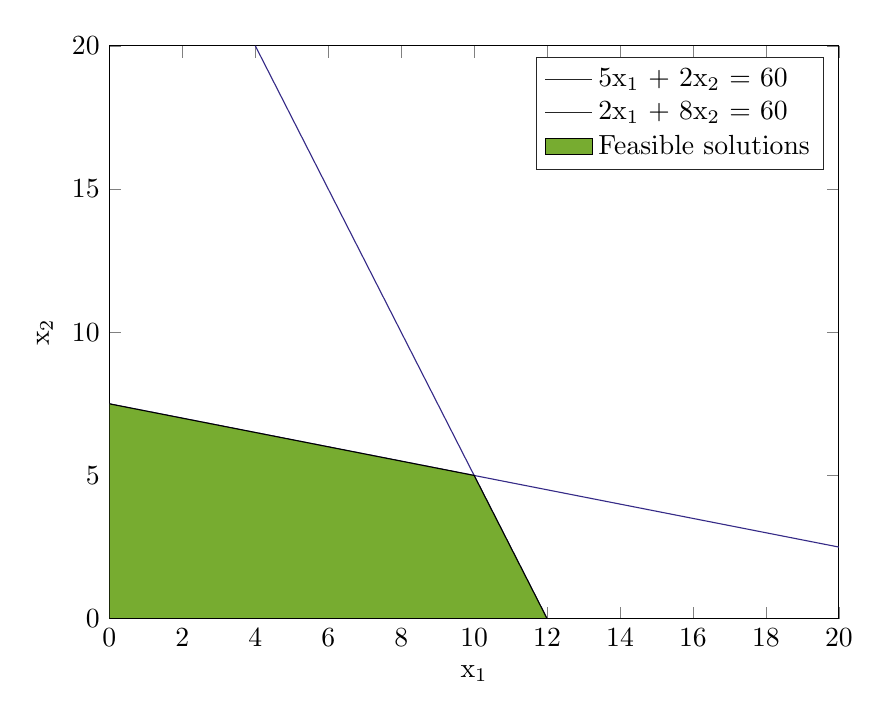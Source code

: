 % This file was created by matlab2tikz.
%
%The latest updates can be retrieved from
%  http://www.mathworks.com/matlabcentral/fileexchange/22022-matlab2tikz-matlab2tikz
%where you can also make suggestions and rate matlab2tikz.
%
\definecolor{mycolor1}{rgb}{0.466,0.674,0.188}%
%
\begin{tikzpicture}

\begin{axis}[%
width=0.764\textwidth,
height=0.6\textwidth,
at={(0\textwidth,0\textwidth)},
scale only axis,
colormap={mymap}{[1pt] rgb(0pt)=(0.208,0.166,0.529); rgb(1pt)=(0.212,0.19,0.578); rgb(2pt)=(0.212,0.214,0.627); rgb(3pt)=(0.208,0.239,0.677); rgb(4pt)=(0.196,0.264,0.728); rgb(5pt)=(0.171,0.292,0.779); rgb(6pt)=(0.125,0.324,0.83); rgb(7pt)=(0.059,0.36,0.868); rgb(8pt)=(0.012,0.388,0.882); rgb(9pt)=(0.006,0.409,0.883); rgb(10pt)=(0.017,0.427,0.879); rgb(11pt)=(0.033,0.443,0.872); rgb(12pt)=(0.05,0.459,0.864); rgb(13pt)=(0.063,0.474,0.855); rgb(14pt)=(0.072,0.489,0.847); rgb(15pt)=(0.078,0.504,0.838); rgb(16pt)=(0.079,0.52,0.831); rgb(17pt)=(0.075,0.538,0.826); rgb(18pt)=(0.064,0.557,0.824); rgb(19pt)=(0.049,0.577,0.823); rgb(20pt)=(0.034,0.597,0.82); rgb(21pt)=(0.026,0.614,0.814); rgb(22pt)=(0.024,0.629,0.804); rgb(23pt)=(0.023,0.642,0.791); rgb(24pt)=(0.023,0.653,0.777); rgb(25pt)=(0.027,0.664,0.761); rgb(26pt)=(0.038,0.674,0.744); rgb(27pt)=(0.059,0.684,0.725); rgb(28pt)=(0.084,0.693,0.706); rgb(29pt)=(0.113,0.702,0.686); rgb(30pt)=(0.145,0.71,0.665); rgb(31pt)=(0.18,0.718,0.642); rgb(32pt)=(0.218,0.725,0.619); rgb(33pt)=(0.259,0.732,0.595); rgb(34pt)=(0.302,0.738,0.571); rgb(35pt)=(0.348,0.742,0.547); rgb(36pt)=(0.395,0.746,0.524); rgb(37pt)=(0.442,0.748,0.503); rgb(38pt)=(0.487,0.749,0.484); rgb(39pt)=(0.53,0.749,0.466); rgb(40pt)=(0.571,0.749,0.449); rgb(41pt)=(0.61,0.747,0.434); rgb(42pt)=(0.647,0.746,0.419); rgb(43pt)=(0.683,0.743,0.404); rgb(44pt)=(0.718,0.741,0.39); rgb(45pt)=(0.752,0.738,0.377); rgb(46pt)=(0.786,0.736,0.363); rgb(47pt)=(0.819,0.733,0.35); rgb(48pt)=(0.851,0.73,0.336); rgb(49pt)=(0.882,0.727,0.322); rgb(50pt)=(0.914,0.726,0.306); rgb(51pt)=(0.945,0.726,0.289); rgb(52pt)=(0.974,0.731,0.267); rgb(53pt)=(0.994,0.745,0.24); rgb(54pt)=(0.999,0.765,0.216); rgb(55pt)=(0.996,0.786,0.197); rgb(56pt)=(0.988,0.807,0.179); rgb(57pt)=(0.979,0.827,0.163); rgb(58pt)=(0.97,0.848,0.147); rgb(59pt)=(0.963,0.871,0.131); rgb(60pt)=(0.959,0.895,0.113); rgb(61pt)=(0.96,0.922,0.095); rgb(62pt)=(0.966,0.951,0.076); rgb(63pt)=(0.976,0.983,0.054)},
xmin=0,
xmax=20,
xlabel={$\text{x}_\text{1}$},
ymin=0,
ymax=20,
ylabel={$\text{x}_\text{2}$},
axis background/.style={fill=white},
legend style={legend cell align=left,align=left,draw=white!15!black}
]
\addplot[contour prepared, contour prepared format=matlab, contour/labels=false] table[row sep=crcr] {%
%
0	351\\
4	20\\
4	20\\
4.032	19.92\\
4.064	19.84\\
4.08	19.8\\
4.096	19.76\\
4.128	19.68\\
4.16	19.6\\
4.16	19.6\\
4.192	19.52\\
4.224	19.44\\
4.24	19.4\\
4.256	19.36\\
4.288	19.28\\
4.32	19.2\\
4.32	19.2\\
4.352	19.12\\
4.384	19.04\\
4.4	19\\
4.416	18.96\\
4.448	18.88\\
4.48	18.8\\
4.48	18.8\\
4.512	18.72\\
4.544	18.64\\
4.56	18.6\\
4.576	18.56\\
4.608	18.48\\
4.64	18.4\\
4.64	18.4\\
4.672	18.32\\
4.704	18.24\\
4.72	18.2\\
4.736	18.16\\
4.768	18.08\\
4.8	18\\
4.8	18\\
4.832	17.92\\
4.864	17.84\\
4.88	17.8\\
4.896	17.76\\
4.928	17.68\\
4.96	17.6\\
4.96	17.6\\
4.992	17.52\\
5.024	17.44\\
5.04	17.4\\
5.056	17.36\\
5.088	17.28\\
5.12	17.2\\
5.12	17.2\\
5.152	17.12\\
5.184	17.04\\
5.2	17\\
5.216	16.96\\
5.248	16.88\\
5.28	16.8\\
5.28	16.8\\
5.312	16.72\\
5.344	16.64\\
5.36	16.6\\
5.376	16.56\\
5.408	16.48\\
5.44	16.4\\
5.44	16.4\\
5.472	16.32\\
5.504	16.24\\
5.52	16.2\\
5.536	16.16\\
5.568	16.08\\
5.6	16\\
5.6	16\\
5.632	15.92\\
5.664	15.84\\
5.68	15.8\\
5.696	15.76\\
5.728	15.68\\
5.76	15.6\\
5.76	15.6\\
5.792	15.52\\
5.824	15.44\\
5.84	15.4\\
5.856	15.36\\
5.888	15.28\\
5.92	15.2\\
5.92	15.2\\
5.952	15.12\\
5.984	15.04\\
6	15\\
6.016	14.96\\
6.048	14.88\\
6.08	14.8\\
6.08	14.8\\
6.112	14.72\\
6.144	14.64\\
6.16	14.6\\
6.176	14.56\\
6.208	14.48\\
6.24	14.4\\
6.24	14.4\\
6.272	14.32\\
6.304	14.24\\
6.32	14.2\\
6.336	14.16\\
6.368	14.08\\
6.4	14\\
6.4	14\\
6.432	13.92\\
6.464	13.84\\
6.48	13.8\\
6.496	13.76\\
6.528	13.68\\
6.56	13.6\\
6.56	13.6\\
6.592	13.52\\
6.624	13.44\\
6.64	13.4\\
6.656	13.36\\
6.688	13.28\\
6.72	13.2\\
6.72	13.2\\
6.752	13.12\\
6.784	13.04\\
6.8	13\\
6.816	12.96\\
6.848	12.88\\
6.88	12.8\\
6.88	12.8\\
6.912	12.72\\
6.944	12.64\\
6.96	12.6\\
6.976	12.56\\
7.008	12.48\\
7.04	12.4\\
7.04	12.4\\
7.072	12.32\\
7.104	12.24\\
7.12	12.2\\
7.136	12.16\\
7.168	12.08\\
7.2	12\\
7.2	12\\
7.232	11.92\\
7.264	11.84\\
7.28	11.8\\
7.296	11.76\\
7.328	11.68\\
7.36	11.6\\
7.36	11.6\\
7.392	11.52\\
7.424	11.44\\
7.44	11.4\\
7.456	11.36\\
7.488	11.28\\
7.52	11.2\\
7.52	11.2\\
7.552	11.12\\
7.584	11.04\\
7.6	11\\
7.616	10.96\\
7.648	10.88\\
7.68	10.8\\
7.68	10.8\\
7.712	10.72\\
7.744	10.64\\
7.76	10.6\\
7.776	10.56\\
7.808	10.48\\
7.84	10.4\\
7.84	10.4\\
7.872	10.32\\
7.904	10.24\\
7.92	10.2\\
7.936	10.16\\
7.968	10.08\\
8	10\\
8	10\\
8.032	9.92\\
8.064	9.84\\
8.08	9.8\\
8.096	9.76\\
8.128	9.68\\
8.16	9.6\\
8.16	9.6\\
8.192	9.52\\
8.224	9.44\\
8.24	9.4\\
8.256	9.36\\
8.288	9.28\\
8.32	9.2\\
8.32	9.2\\
8.352	9.12\\
8.384	9.04\\
8.4	9\\
8.416	8.96\\
8.448	8.88\\
8.48	8.8\\
8.48	8.8\\
8.512	8.72\\
8.544	8.64\\
8.56	8.6\\
8.576	8.56\\
8.608	8.48\\
8.64	8.4\\
8.64	8.4\\
8.672	8.32\\
8.704	8.24\\
8.72	8.2\\
8.736	8.16\\
8.768	8.08\\
8.8	8\\
8.8	8\\
8.832	7.92\\
8.864	7.84\\
8.88	7.8\\
8.896	7.76\\
8.928	7.68\\
8.96	7.6\\
8.96	7.6\\
8.992	7.52\\
9.024	7.44\\
9.04	7.4\\
9.056	7.36\\
9.088	7.28\\
9.12	7.2\\
9.12	7.2\\
9.152	7.12\\
9.184	7.04\\
9.2	7\\
9.216	6.96\\
9.248	6.88\\
9.28	6.8\\
9.28	6.8\\
9.312	6.72\\
9.344	6.64\\
9.36	6.6\\
9.376	6.56\\
9.408	6.48\\
9.44	6.4\\
9.44	6.4\\
9.472	6.32\\
9.504	6.24\\
9.52	6.2\\
9.536	6.16\\
9.568	6.08\\
9.6	6\\
9.6	6\\
9.632	5.92\\
9.664	5.84\\
9.68	5.8\\
9.696	5.76\\
9.728	5.68\\
9.76	5.6\\
9.76	5.6\\
9.792	5.52\\
9.824	5.44\\
9.84	5.4\\
9.856	5.36\\
9.888	5.28\\
9.92	5.2\\
9.92	5.2\\
9.952	5.12\\
9.984	5.04\\
10	5\\
10.016	4.96\\
10.048	4.88\\
10.08	4.8\\
10.08	4.8\\
10.112	4.72\\
10.144	4.64\\
10.16	4.6\\
10.176	4.56\\
10.208	4.48\\
10.24	4.4\\
10.24	4.4\\
10.272	4.32\\
10.304	4.24\\
10.32	4.2\\
10.336	4.16\\
10.368	4.08\\
10.4	4\\
10.4	4\\
10.432	3.92\\
10.464	3.84\\
10.48	3.8\\
10.496	3.76\\
10.528	3.68\\
10.56	3.6\\
10.56	3.6\\
10.592	3.52\\
10.624	3.44\\
10.64	3.4\\
10.656	3.36\\
10.688	3.28\\
10.72	3.2\\
10.72	3.2\\
10.752	3.12\\
10.784	3.04\\
10.8	3\\
10.816	2.96\\
10.848	2.88\\
10.88	2.8\\
10.88	2.8\\
10.912	2.72\\
10.944	2.64\\
10.96	2.6\\
10.976	2.56\\
11.008	2.48\\
11.04	2.4\\
11.04	2.4\\
11.072	2.32\\
11.104	2.24\\
11.12	2.2\\
11.136	2.16\\
11.168	2.08\\
11.2	2\\
11.2	2\\
11.232	1.92\\
11.264	1.84\\
11.28	1.8\\
11.296	1.76\\
11.328	1.68\\
11.36	1.6\\
11.36	1.6\\
11.392	1.52\\
11.424	1.44\\
11.44	1.4\\
11.456	1.36\\
11.488	1.28\\
11.52	1.2\\
11.52	1.2\\
11.552	1.12\\
11.584	1.04\\
11.6	1\\
11.616	0.96\\
11.648	0.88\\
11.68	0.8\\
11.68	0.8\\
11.712	0.72\\
11.744	0.64\\
11.76	0.6\\
11.776	0.56\\
11.808	0.48\\
11.84	0.4\\
11.84	0.4\\
11.872	0.32\\
11.904	0.24\\
11.92	0.2\\
11.936	0.16\\
11.968	0.08\\
12	0\\
};
\addlegendentry{$\text{5x}_\text{1}\text{ + 2x}_\text{2}\text{ = 60}$};

\addplot[contour prepared, contour prepared format=matlab, contour/labels=false] table[row sep=crcr] {%
%
0	313\\
0	7.5\\
0.08	7.48\\
0.16	7.46\\
0.24	7.44\\
0.24	7.44\\
0.32	7.42\\
0.4	7.4\\
0.48	7.38\\
0.56	7.36\\
0.56	7.36\\
0.64	7.34\\
0.72	7.32\\
0.8	7.3\\
0.88	7.28\\
0.88	7.28\\
0.96	7.26\\
1.04	7.24\\
1.12	7.22\\
1.2	7.2\\
1.2	7.2\\
1.28	7.18\\
1.36	7.16\\
1.44	7.14\\
1.52	7.12\\
1.52	7.12\\
1.6	7.1\\
1.68	7.08\\
1.76	7.06\\
1.84	7.04\\
1.84	7.04\\
1.92	7.02\\
2	7\\
2.08	6.98\\
2.16	6.96\\
2.16	6.96\\
2.24	6.94\\
2.32	6.92\\
2.4	6.9\\
2.48	6.88\\
2.48	6.88\\
2.56	6.86\\
2.64	6.84\\
2.72	6.82\\
2.8	6.8\\
2.8	6.8\\
2.88	6.78\\
2.96	6.76\\
3.04	6.74\\
3.12	6.72\\
3.12	6.72\\
3.2	6.7\\
3.28	6.68\\
3.36	6.66\\
3.44	6.64\\
3.44	6.64\\
3.52	6.62\\
3.6	6.6\\
3.68	6.58\\
3.76	6.56\\
3.76	6.56\\
3.84	6.54\\
3.92	6.52\\
4	6.5\\
4.08	6.48\\
4.08	6.48\\
4.16	6.46\\
4.24	6.44\\
4.32	6.42\\
4.4	6.4\\
4.4	6.4\\
4.48	6.38\\
4.56	6.36\\
4.64	6.34\\
4.72	6.32\\
4.72	6.32\\
4.8	6.3\\
4.88	6.28\\
4.96	6.26\\
5.04	6.24\\
5.04	6.24\\
5.12	6.22\\
5.2	6.2\\
5.28	6.18\\
5.36	6.16\\
5.36	6.16\\
5.44	6.14\\
5.52	6.12\\
5.6	6.1\\
5.68	6.08\\
5.68	6.08\\
5.76	6.06\\
5.84	6.04\\
5.92	6.02\\
6	6\\
6	6\\
6.08	5.98\\
6.16	5.96\\
6.24	5.94\\
6.32	5.92\\
6.32	5.92\\
6.4	5.9\\
6.48	5.88\\
6.56	5.86\\
6.64	5.84\\
6.64	5.84\\
6.72	5.82\\
6.8	5.8\\
6.88	5.78\\
6.96	5.76\\
6.96	5.76\\
7.04	5.74\\
7.12	5.72\\
7.2	5.7\\
7.28	5.68\\
7.28	5.68\\
7.36	5.66\\
7.44	5.64\\
7.52	5.62\\
7.6	5.6\\
7.6	5.6\\
7.68	5.58\\
7.76	5.56\\
7.84	5.54\\
7.92	5.52\\
7.92	5.52\\
8	5.5\\
8.08	5.48\\
8.16	5.46\\
8.24	5.44\\
8.24	5.44\\
8.32	5.42\\
8.4	5.4\\
8.48	5.38\\
8.56	5.36\\
8.56	5.36\\
8.64	5.34\\
8.72	5.32\\
8.8	5.3\\
8.88	5.28\\
8.88	5.28\\
8.96	5.26\\
9.04	5.24\\
9.12	5.22\\
9.2	5.2\\
9.2	5.2\\
9.28	5.18\\
9.36	5.16\\
9.44	5.14\\
9.52	5.12\\
9.52	5.12\\
9.6	5.1\\
9.68	5.08\\
9.76	5.06\\
9.84	5.04\\
9.84	5.04\\
9.92	5.02\\
10	5\\
10.08	4.98\\
10.16	4.96\\
10.16	4.96\\
10.24	4.94\\
10.32	4.92\\
10.4	4.9\\
10.48	4.88\\
10.48	4.88\\
10.56	4.86\\
10.64	4.84\\
10.72	4.82\\
10.8	4.8\\
10.8	4.8\\
10.88	4.78\\
10.96	4.76\\
11.04	4.74\\
11.12	4.72\\
11.12	4.72\\
11.2	4.7\\
11.28	4.68\\
11.36	4.66\\
11.44	4.64\\
11.44	4.64\\
11.52	4.62\\
11.6	4.6\\
11.68	4.58\\
11.76	4.56\\
11.76	4.56\\
11.84	4.54\\
11.92	4.52\\
12	4.5\\
12.08	4.48\\
12.08	4.48\\
12.16	4.46\\
12.24	4.44\\
12.32	4.42\\
12.4	4.4\\
12.4	4.4\\
12.48	4.38\\
12.56	4.36\\
12.64	4.34\\
12.72	4.32\\
12.72	4.32\\
12.8	4.3\\
12.88	4.28\\
12.96	4.26\\
13.04	4.24\\
13.04	4.24\\
13.12	4.22\\
13.2	4.2\\
13.28	4.18\\
13.36	4.16\\
13.36	4.16\\
13.44	4.14\\
13.52	4.12\\
13.6	4.1\\
13.68	4.08\\
13.68	4.08\\
13.76	4.06\\
13.84	4.04\\
13.92	4.02\\
14	4\\
14	4\\
14.08	3.98\\
14.16	3.96\\
14.24	3.94\\
14.32	3.92\\
14.32	3.92\\
14.4	3.9\\
14.48	3.88\\
14.56	3.86\\
14.64	3.84\\
14.64	3.84\\
14.72	3.82\\
14.8	3.8\\
14.88	3.78\\
14.96	3.76\\
14.96	3.76\\
15.04	3.74\\
15.12	3.72\\
15.2	3.7\\
15.28	3.68\\
15.28	3.68\\
15.36	3.66\\
15.44	3.64\\
15.52	3.62\\
15.6	3.6\\
15.6	3.6\\
15.68	3.58\\
15.76	3.56\\
15.84	3.54\\
15.92	3.52\\
15.92	3.52\\
16	3.5\\
16.08	3.48\\
16.16	3.46\\
16.24	3.44\\
16.24	3.44\\
16.32	3.42\\
16.4	3.4\\
16.48	3.38\\
16.56	3.36\\
16.56	3.36\\
16.64	3.34\\
16.72	3.32\\
16.8	3.3\\
16.88	3.28\\
16.88	3.28\\
16.96	3.26\\
17.04	3.24\\
17.12	3.22\\
17.2	3.2\\
17.2	3.2\\
17.28	3.18\\
17.36	3.16\\
17.44	3.14\\
17.52	3.12\\
17.52	3.12\\
17.6	3.1\\
17.68	3.08\\
17.76	3.06\\
17.84	3.04\\
17.84	3.04\\
17.92	3.02\\
18	3\\
18.08	2.98\\
18.16	2.96\\
18.16	2.96\\
18.24	2.94\\
18.32	2.92\\
18.4	2.9\\
18.48	2.88\\
18.48	2.88\\
18.56	2.86\\
18.64	2.84\\
18.72	2.82\\
18.8	2.8\\
18.8	2.8\\
18.88	2.78\\
18.96	2.76\\
19.04	2.74\\
19.12	2.72\\
19.12	2.72\\
19.2	2.7\\
19.28	2.68\\
19.36	2.66\\
19.44	2.64\\
19.44	2.64\\
19.52	2.62\\
19.6	2.6\\
19.68	2.58\\
19.76	2.56\\
19.76	2.56\\
19.84	2.54\\
19.92	2.52\\
20	2.5\\
};
\addlegendentry{$\text{2x}_\text{1}\text{ + 8x}_\text{2}\text{ = 60}$};


\addplot[area legend,solid,draw=black,fill=mycolor1]
table[row sep=crcr] {%
x	y\\
0	7.5\\
10	5\\
12	0\\
0	0\\
}--cycle;
\addlegendentry{Feasible solutions};

\end{axis}
\end{tikzpicture}%